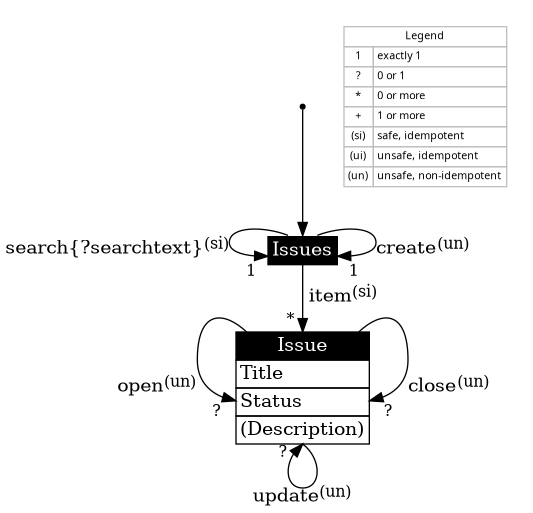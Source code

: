 @startuml

digraph structs {
    graph [
        splines=true;
        sep="+25,25";  
        overlap=scalexy;
        nodesep=0.4;
    ]

    node [shape = point ]; start
    node [
        shape=plain 
        nodesep=.15 
        color="white" 
        margin=0 
        height=0 
        width=0
    ]

    subgraph cluster_0 {
        graph [style=invis;]

        node [
            fontsize=8 
            fontname="tahoma"
        ];

        legend [label=<
            <TABLE BORDER="0" CELLBORDER="1" CELLSPACING="0" COLOR="gray">
                <TR><TD COLSPAN="2">Legend</TD></TR>
                <TR><TD>1</TD><TD ALIGN="LEFT">exactly 1</TD></TR>
                <TR><TD>?</TD><TD ALIGN="LEFT">0 or 1</TD></TR>
                <TR><TD>*</TD><TD ALIGN="LEFT">0 or more</TD></TR>
                <TR><TD>+</TD><TD ALIGN="LEFT">1 or more</TD></TR>
                <TR><TD>(si)</TD><TD ALIGN="LEFT">safe, idempotent</TD></TR>
                <TR><TD>(ui)</TD><TD ALIGN="LEFT">unsafe, idempotent</TD></TR>
                <TR><TD>(un)</TD><TD ALIGN="LEFT">unsafe, non-idempotent</TD></TR>
            </TABLE>>];
    }

    subgraph cluster_1 {
        graph [style=invis;]

        issues [label=<
            <TABLE BORDER="0" CELLBORDER="1" CELLSPACING="0" COLOR="black">
                <TR><TD bgcolor="black"><font color="white">Issues</font></TD></TR>
            </TABLE>>];

        issue [label=<
            <TABLE BORDER="0" CELLBORDER="1" CELLSPACING="0" COLOR="black">
                <TR><TD bgcolor="black"><font color="white">Issue</font></TD></TR>
                <TR><TD ALIGN="LEFT">Title</TD></TR>
                <TR><TD ALIGN="LEFT">Status</TD></TR>
                <TR><TD ALIGN="LEFT">(Description)</TD></TR>
            </TABLE>>];
    }

    start -> issues

    issues:nw -> issues [label=<search{?searchtext}<sup>(si)</sup>>, headlabel=<<sub>1</sub>>, labelangle=35, labeldistance=1.5]
    issues:ne -> issues [label=<create<sup>(un)</sup>>, headlabel=<<sub>1</sub>>, labelangle=-35, labeldistance=1.5]
    
    issues -> issue [label=< item<sup>(si)</sup>>, headlabel=<<sub>*</sub>>, labelangle=35, labeldistance=1.5]

    issue:nw -> issue [label=<open<sup>(un)</sup>>, headlabel=<<sub>?</sub>>, labelangle=35, labeldistance=1.5]
    issue:ne -> issue [label=<close<sup>(un)</sup>>, headlabel=<<sub>?</sub>>, labelangle=-35, labeldistance=1.5]
    issue:s -> issue:s [label=<update<sup>(un)</sup>>, headlabel=<<sub>?</sub>>, labelangle=-35, labeldistance=1.5]
}

@enduml
